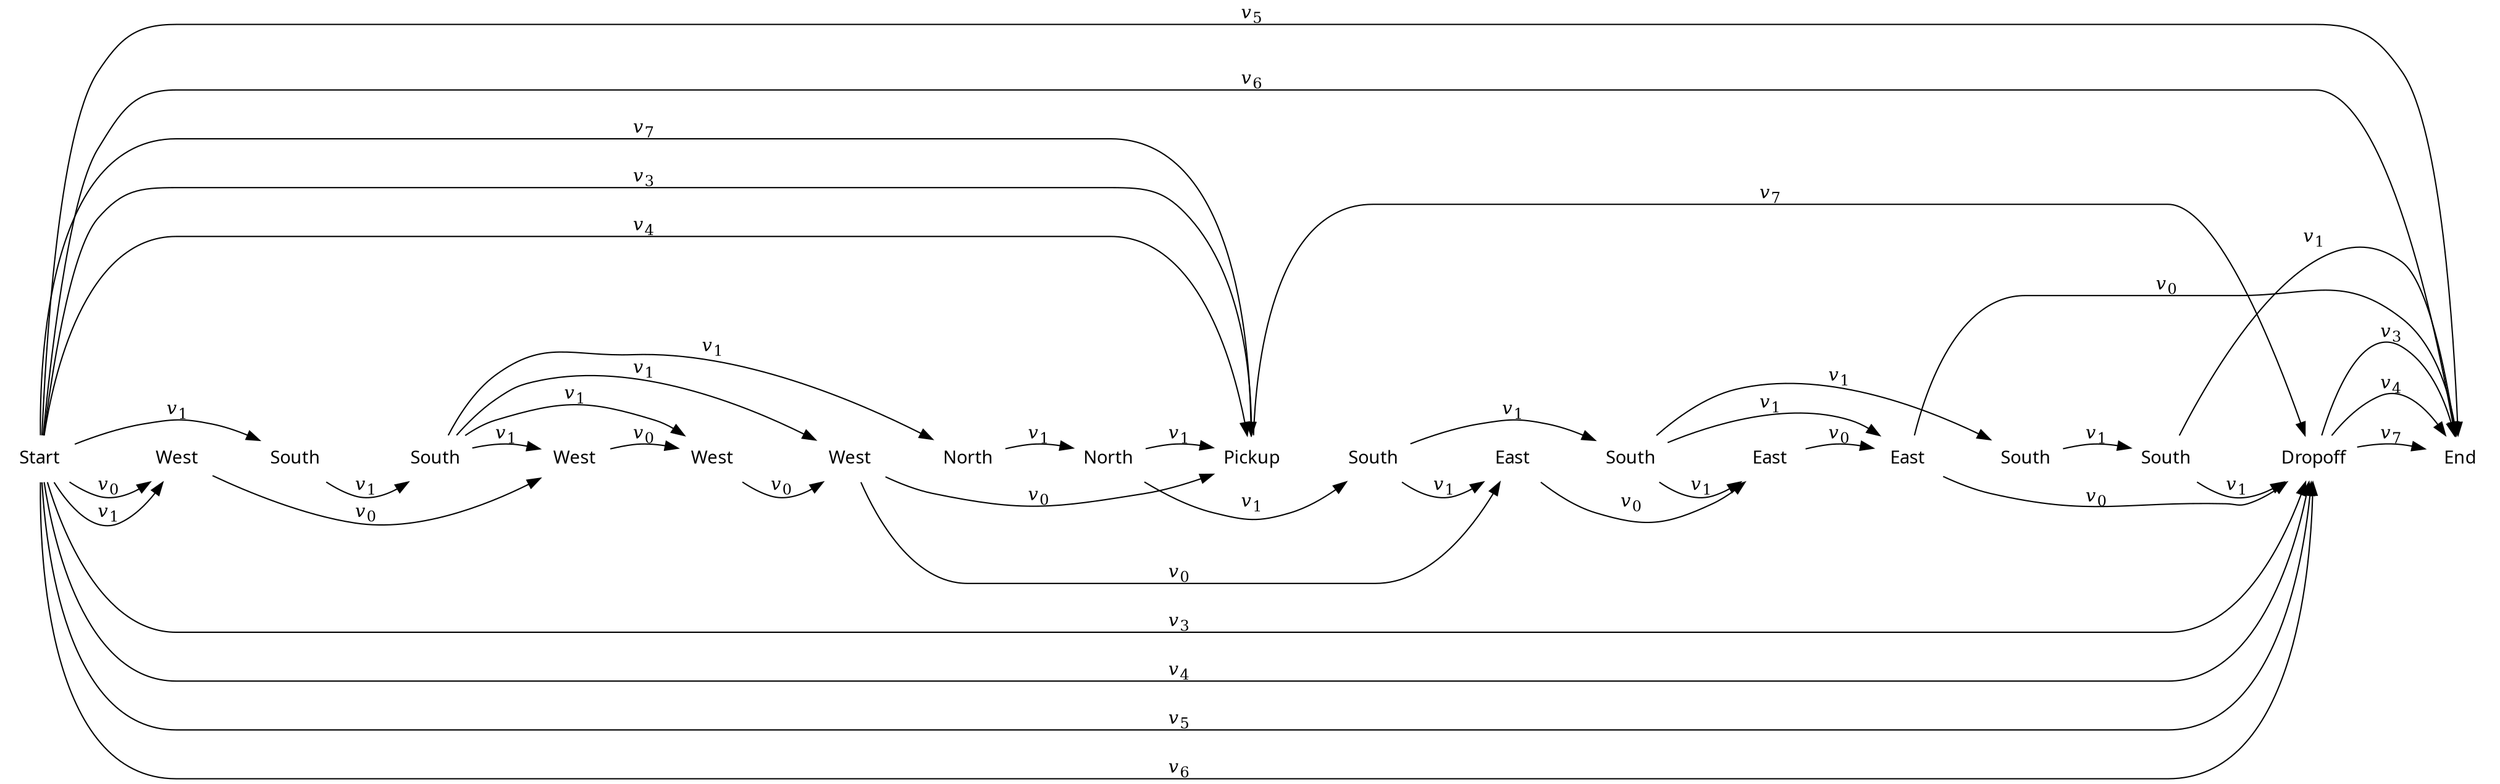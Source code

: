 digraph cat {
rankdir=LR
node [shape=plaintext]
edge [arrowhead=normal]

0 [label="Start",fontname="sans"]
1 [label="West",fontname="sans"]
2 [label="South",fontname="sans"]
3 [label="South",fontname="sans"]
4 [label="West",fontname="sans"]
5 [label="West",fontname="sans"]
6 [label="West",fontname="sans"]
7 [label="North",fontname="sans"]
8 [label="North",fontname="sans"]
9 [label="Pickup",fontname="sans"]
10 [label="South",fontname="sans"]
11 [label="East",fontname="sans"]
12 [label="South",fontname="sans"]
13 [label="East",fontname="sans"]
14 [label="East",fontname="sans"]
15 [label="South",fontname="sans"]
16 [label="South",fontname="sans"]
17 [label="Dropoff",fontname="sans"]
18 [label="End",fontname="sans"]

0 -> 1 [label=<<i>v</i><sub>0</sub>>]
0 -> 1 [label=<<i>v</i><sub>1</sub>>]
0 -> 2 [label=<<i>v</i><sub>1</sub>>]
0 -> 9 [label=<<i>v</i><sub>3</sub>>]
0 -> 17 [label=<<i>v</i><sub>3</sub>>]
0 -> 9 [label=<<i>v</i><sub>4</sub>>]
0 -> 17 [label=<<i>v</i><sub>4</sub>>]
0 -> 17 [label=<<i>v</i><sub>5</sub>>]
0 -> 18 [label=<<i>v</i><sub>5</sub>>]
0 -> 17 [label=<<i>v</i><sub>6</sub>>]
0 -> 18 [label=<<i>v</i><sub>6</sub>>]
0 -> 9 [label=<<i>v</i><sub>7</sub>>]
1 -> 4 [label=<<i>v</i><sub>0</sub>>]
2 -> 3 [label=<<i>v</i><sub>1</sub>>]
3 -> 4 [label=<<i>v</i><sub>1</sub>>]
3 -> 5 [label=<<i>v</i><sub>1</sub>>]
3 -> 6 [label=<<i>v</i><sub>1</sub>>]
3 -> 7 [label=<<i>v</i><sub>1</sub>>]
4 -> 5 [label=<<i>v</i><sub>0</sub>>]
5 -> 6 [label=<<i>v</i><sub>0</sub>>]
6 -> 9 [label=<<i>v</i><sub>0</sub>>]
6 -> 11 [label=<<i>v</i><sub>0</sub>>]
7 -> 8 [label=<<i>v</i><sub>1</sub>>]
8 -> 9 [label=<<i>v</i><sub>1</sub>>]
8 -> 10 [label=<<i>v</i><sub>1</sub>>]
9 -> 17 [label=<<i>v</i><sub>7</sub>>]
10 -> 11 [label=<<i>v</i><sub>1</sub>>]
10 -> 12 [label=<<i>v</i><sub>1</sub>>]
11 -> 13 [label=<<i>v</i><sub>0</sub>>]
12 -> 13 [label=<<i>v</i><sub>1</sub>>]
12 -> 14 [label=<<i>v</i><sub>1</sub>>]
12 -> 15 [label=<<i>v</i><sub>1</sub>>]
13 -> 14 [label=<<i>v</i><sub>0</sub>>]
14 -> 17 [label=<<i>v</i><sub>0</sub>>]
14 -> 18 [label=<<i>v</i><sub>0</sub>>]
15 -> 16 [label=<<i>v</i><sub>1</sub>>]
16 -> 17 [label=<<i>v</i><sub>1</sub>>]
16 -> 18 [label=<<i>v</i><sub>1</sub>>]
17 -> 18 [label=<<i>v</i><sub>3</sub>>]
17 -> 18 [label=<<i>v</i><sub>4</sub>>]
17 -> 18 [label=<<i>v</i><sub>7</sub>>]

# To line up the actions
0 -> 1 [weight=100,style=invis]
1 -> 2 [weight=100,style=invis]
2 -> 3 [weight=100,style=invis]
3 -> 4 [weight=100,style=invis]
4 -> 5 [weight=100,style=invis]
5 -> 6 [weight=100,style=invis]
6 -> 7 [weight=100,style=invis]
7 -> 8 [weight=100,style=invis]
8 -> 9 [weight=100,style=invis]
9 -> 10 [weight=100,style=invis]
10 -> 11 [weight=100,style=invis]
11 -> 12 [weight=100,style=invis]
12 -> 13 [weight=100,style=invis]
13 -> 14 [weight=100,style=invis]
14 -> 15 [weight=100,style=invis]
15 -> 16 [weight=100,style=invis]
16 -> 17 [weight=100,style=invis]
17 -> 18 [weight=100,style=invis]
}
